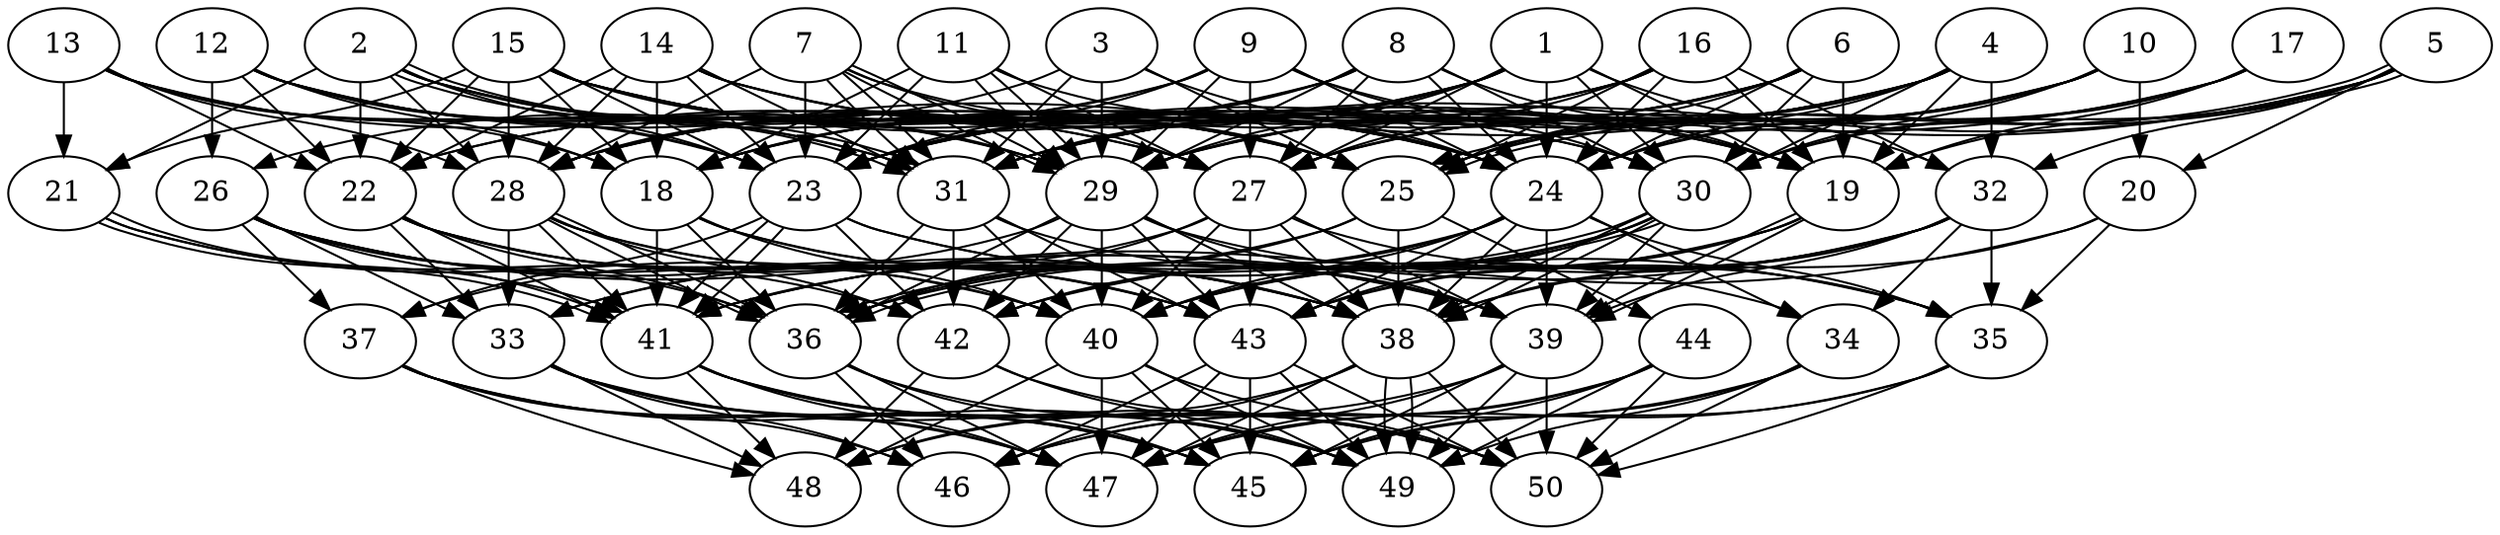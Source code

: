 // DAG automatically generated by daggen at Thu Oct  3 14:07:57 2019
// ./daggen --dot -n 50 --ccr 0.5 --fat 0.7 --regular 0.7 --density 0.9 --mindata 5242880 --maxdata 52428800 
digraph G {
  1 [size="90290176", alpha="0.07", expect_size="45145088"] 
  1 -> 18 [size ="45145088"]
  1 -> 19 [size ="45145088"]
  1 -> 22 [size ="45145088"]
  1 -> 24 [size ="45145088"]
  1 -> 27 [size ="45145088"]
  1 -> 28 [size ="45145088"]
  1 -> 29 [size ="45145088"]
  1 -> 30 [size ="45145088"]
  1 -> 31 [size ="45145088"]
  1 -> 32 [size ="45145088"]
  2 [size="15835136", alpha="0.01", expect_size="7917568"] 
  2 -> 21 [size ="7917568"]
  2 -> 22 [size ="7917568"]
  2 -> 23 [size ="7917568"]
  2 -> 24 [size ="7917568"]
  2 -> 25 [size ="7917568"]
  2 -> 28 [size ="7917568"]
  2 -> 29 [size ="7917568"]
  2 -> 31 [size ="7917568"]
  2 -> 31 [size ="7917568"]
  3 [size="93644800", alpha="0.12", expect_size="46822400"] 
  3 -> 24 [size ="46822400"]
  3 -> 25 [size ="46822400"]
  3 -> 28 [size ="46822400"]
  3 -> 29 [size ="46822400"]
  3 -> 31 [size ="46822400"]
  4 [size="12107776", alpha="0.16", expect_size="6053888"] 
  4 -> 19 [size ="6053888"]
  4 -> 23 [size ="6053888"]
  4 -> 24 [size ="6053888"]
  4 -> 25 [size ="6053888"]
  4 -> 27 [size ="6053888"]
  4 -> 28 [size ="6053888"]
  4 -> 29 [size ="6053888"]
  4 -> 30 [size ="6053888"]
  4 -> 31 [size ="6053888"]
  4 -> 32 [size ="6053888"]
  5 [size="27465728", alpha="0.19", expect_size="13732864"] 
  5 -> 19 [size ="13732864"]
  5 -> 20 [size ="13732864"]
  5 -> 25 [size ="13732864"]
  5 -> 25 [size ="13732864"]
  5 -> 29 [size ="13732864"]
  5 -> 30 [size ="13732864"]
  5 -> 31 [size ="13732864"]
  5 -> 32 [size ="13732864"]
  6 [size="60903424", alpha="0.12", expect_size="30451712"] 
  6 -> 18 [size ="30451712"]
  6 -> 19 [size ="30451712"]
  6 -> 23 [size ="30451712"]
  6 -> 24 [size ="30451712"]
  6 -> 25 [size ="30451712"]
  6 -> 29 [size ="30451712"]
  6 -> 30 [size ="30451712"]
  6 -> 31 [size ="30451712"]
  7 [size="31418368", alpha="0.20", expect_size="15709184"] 
  7 -> 23 [size ="15709184"]
  7 -> 25 [size ="15709184"]
  7 -> 27 [size ="15709184"]
  7 -> 28 [size ="15709184"]
  7 -> 29 [size ="15709184"]
  7 -> 29 [size ="15709184"]
  7 -> 31 [size ="15709184"]
  7 -> 31 [size ="15709184"]
  8 [size="64477184", alpha="0.17", expect_size="32238592"] 
  8 -> 18 [size ="32238592"]
  8 -> 19 [size ="32238592"]
  8 -> 22 [size ="32238592"]
  8 -> 23 [size ="32238592"]
  8 -> 24 [size ="32238592"]
  8 -> 27 [size ="32238592"]
  8 -> 29 [size ="32238592"]
  8 -> 30 [size ="32238592"]
  9 [size="95870976", alpha="0.18", expect_size="47935488"] 
  9 -> 19 [size ="47935488"]
  9 -> 23 [size ="47935488"]
  9 -> 24 [size ="47935488"]
  9 -> 26 [size ="47935488"]
  9 -> 27 [size ="47935488"]
  9 -> 28 [size ="47935488"]
  9 -> 29 [size ="47935488"]
  9 -> 30 [size ="47935488"]
  10 [size="72763392", alpha="0.01", expect_size="36381696"] 
  10 -> 20 [size ="36381696"]
  10 -> 23 [size ="36381696"]
  10 -> 24 [size ="36381696"]
  10 -> 25 [size ="36381696"]
  10 -> 27 [size ="36381696"]
  10 -> 29 [size ="36381696"]
  10 -> 30 [size ="36381696"]
  11 [size="87980032", alpha="0.18", expect_size="43990016"] 
  11 -> 18 [size ="43990016"]
  11 -> 23 [size ="43990016"]
  11 -> 24 [size ="43990016"]
  11 -> 27 [size ="43990016"]
  11 -> 29 [size ="43990016"]
  11 -> 29 [size ="43990016"]
  12 [size="28874752", alpha="0.04", expect_size="14437376"] 
  12 -> 18 [size ="14437376"]
  12 -> 22 [size ="14437376"]
  12 -> 23 [size ="14437376"]
  12 -> 25 [size ="14437376"]
  12 -> 26 [size ="14437376"]
  12 -> 27 [size ="14437376"]
  12 -> 29 [size ="14437376"]
  12 -> 31 [size ="14437376"]
  13 [size="35274752", alpha="0.17", expect_size="17637376"] 
  13 -> 18 [size ="17637376"]
  13 -> 21 [size ="17637376"]
  13 -> 22 [size ="17637376"]
  13 -> 23 [size ="17637376"]
  13 -> 27 [size ="17637376"]
  13 -> 28 [size ="17637376"]
  13 -> 31 [size ="17637376"]
  14 [size="92256256", alpha="0.08", expect_size="46128128"] 
  14 -> 18 [size ="46128128"]
  14 -> 19 [size ="46128128"]
  14 -> 22 [size ="46128128"]
  14 -> 23 [size ="46128128"]
  14 -> 24 [size ="46128128"]
  14 -> 28 [size ="46128128"]
  14 -> 30 [size ="46128128"]
  14 -> 31 [size ="46128128"]
  15 [size="71442432", alpha="0.07", expect_size="35721216"] 
  15 -> 18 [size ="35721216"]
  15 -> 19 [size ="35721216"]
  15 -> 21 [size ="35721216"]
  15 -> 22 [size ="35721216"]
  15 -> 23 [size ="35721216"]
  15 -> 24 [size ="35721216"]
  15 -> 25 [size ="35721216"]
  15 -> 28 [size ="35721216"]
  15 -> 29 [size ="35721216"]
  15 -> 30 [size ="35721216"]
  16 [size="65525760", alpha="0.07", expect_size="32762880"] 
  16 -> 18 [size ="32762880"]
  16 -> 19 [size ="32762880"]
  16 -> 23 [size ="32762880"]
  16 -> 24 [size ="32762880"]
  16 -> 25 [size ="32762880"]
  16 -> 27 [size ="32762880"]
  16 -> 28 [size ="32762880"]
  16 -> 32 [size ="32762880"]
  17 [size="26425344", alpha="0.13", expect_size="13212672"] 
  17 -> 19 [size ="13212672"]
  17 -> 24 [size ="13212672"]
  17 -> 27 [size ="13212672"]
  17 -> 30 [size ="13212672"]
  17 -> 31 [size ="13212672"]
  18 [size="25909248", alpha="0.17", expect_size="12954624"] 
  18 -> 36 [size ="12954624"]
  18 -> 38 [size ="12954624"]
  18 -> 39 [size ="12954624"]
  18 -> 40 [size ="12954624"]
  18 -> 41 [size ="12954624"]
  19 [size="12814336", alpha="0.05", expect_size="6407168"] 
  19 -> 36 [size ="6407168"]
  19 -> 39 [size ="6407168"]
  19 -> 39 [size ="6407168"]
  19 -> 40 [size ="6407168"]
  19 -> 43 [size ="6407168"]
  20 [size="95901696", alpha="0.04", expect_size="47950848"] 
  20 -> 35 [size ="47950848"]
  20 -> 38 [size ="47950848"]
  20 -> 41 [size ="47950848"]
  21 [size="101515264", alpha="0.00", expect_size="50757632"] 
  21 -> 40 [size ="50757632"]
  21 -> 41 [size ="50757632"]
  21 -> 41 [size ="50757632"]
  21 -> 42 [size ="50757632"]
  22 [size="90259456", alpha="0.17", expect_size="45129728"] 
  22 -> 33 [size ="45129728"]
  22 -> 36 [size ="45129728"]
  22 -> 38 [size ="45129728"]
  22 -> 40 [size ="45129728"]
  22 -> 41 [size ="45129728"]
  22 -> 43 [size ="45129728"]
  23 [size="15370240", alpha="0.12", expect_size="7685120"] 
  23 -> 34 [size ="7685120"]
  23 -> 35 [size ="7685120"]
  23 -> 37 [size ="7685120"]
  23 -> 41 [size ="7685120"]
  23 -> 41 [size ="7685120"]
  23 -> 42 [size ="7685120"]
  24 [size="97603584", alpha="0.07", expect_size="48801792"] 
  24 -> 34 [size ="48801792"]
  24 -> 35 [size ="48801792"]
  24 -> 38 [size ="48801792"]
  24 -> 39 [size ="48801792"]
  24 -> 40 [size ="48801792"]
  24 -> 41 [size ="48801792"]
  24 -> 42 [size ="48801792"]
  24 -> 43 [size ="48801792"]
  25 [size="42983424", alpha="0.06", expect_size="21491712"] 
  25 -> 33 [size ="21491712"]
  25 -> 36 [size ="21491712"]
  25 -> 38 [size ="21491712"]
  25 -> 44 [size ="21491712"]
  26 [size="74258432", alpha="0.15", expect_size="37129216"] 
  26 -> 33 [size ="37129216"]
  26 -> 36 [size ="37129216"]
  26 -> 37 [size ="37129216"]
  26 -> 38 [size ="37129216"]
  26 -> 39 [size ="37129216"]
  26 -> 41 [size ="37129216"]
  26 -> 43 [size ="37129216"]
  27 [size="11411456", alpha="0.09", expect_size="5705728"] 
  27 -> 33 [size ="5705728"]
  27 -> 35 [size ="5705728"]
  27 -> 36 [size ="5705728"]
  27 -> 38 [size ="5705728"]
  27 -> 39 [size ="5705728"]
  27 -> 40 [size ="5705728"]
  27 -> 43 [size ="5705728"]
  28 [size="72556544", alpha="0.15", expect_size="36278272"] 
  28 -> 33 [size ="36278272"]
  28 -> 36 [size ="36278272"]
  28 -> 36 [size ="36278272"]
  28 -> 38 [size ="36278272"]
  28 -> 41 [size ="36278272"]
  28 -> 42 [size ="36278272"]
  28 -> 43 [size ="36278272"]
  29 [size="57071616", alpha="0.18", expect_size="28535808"] 
  29 -> 35 [size ="28535808"]
  29 -> 36 [size ="28535808"]
  29 -> 37 [size ="28535808"]
  29 -> 38 [size ="28535808"]
  29 -> 39 [size ="28535808"]
  29 -> 40 [size ="28535808"]
  29 -> 42 [size ="28535808"]
  29 -> 43 [size ="28535808"]
  30 [size="81391616", alpha="0.15", expect_size="40695808"] 
  30 -> 36 [size ="40695808"]
  30 -> 36 [size ="40695808"]
  30 -> 38 [size ="40695808"]
  30 -> 38 [size ="40695808"]
  30 -> 39 [size ="40695808"]
  30 -> 40 [size ="40695808"]
  30 -> 42 [size ="40695808"]
  30 -> 43 [size ="40695808"]
  31 [size="101519360", alpha="0.08", expect_size="50759680"] 
  31 -> 36 [size ="50759680"]
  31 -> 39 [size ="50759680"]
  31 -> 40 [size ="50759680"]
  31 -> 42 [size ="50759680"]
  31 -> 43 [size ="50759680"]
  32 [size="102889472", alpha="0.05", expect_size="51444736"] 
  32 -> 34 [size ="51444736"]
  32 -> 35 [size ="51444736"]
  32 -> 38 [size ="51444736"]
  32 -> 39 [size ="51444736"]
  32 -> 40 [size ="51444736"]
  32 -> 41 [size ="51444736"]
  32 -> 42 [size ="51444736"]
  32 -> 43 [size ="51444736"]
  33 [size="90851328", alpha="0.07", expect_size="45425664"] 
  33 -> 45 [size ="45425664"]
  33 -> 46 [size ="45425664"]
  33 -> 47 [size ="45425664"]
  33 -> 48 [size ="45425664"]
  33 -> 50 [size ="45425664"]
  34 [size="54196224", alpha="0.06", expect_size="27098112"] 
  34 -> 45 [size ="27098112"]
  34 -> 46 [size ="27098112"]
  34 -> 49 [size ="27098112"]
  34 -> 50 [size ="27098112"]
  35 [size="88915968", alpha="0.19", expect_size="44457984"] 
  35 -> 45 [size ="44457984"]
  35 -> 47 [size ="44457984"]
  35 -> 50 [size ="44457984"]
  36 [size="23248896", alpha="0.03", expect_size="11624448"] 
  36 -> 45 [size ="11624448"]
  36 -> 46 [size ="11624448"]
  36 -> 47 [size ="11624448"]
  36 -> 49 [size ="11624448"]
  37 [size="96356352", alpha="0.10", expect_size="48178176"] 
  37 -> 45 [size ="48178176"]
  37 -> 46 [size ="48178176"]
  37 -> 47 [size ="48178176"]
  37 -> 48 [size ="48178176"]
  37 -> 49 [size ="48178176"]
  38 [size="46059520", alpha="0.01", expect_size="23029760"] 
  38 -> 46 [size ="23029760"]
  38 -> 47 [size ="23029760"]
  38 -> 48 [size ="23029760"]
  38 -> 49 [size ="23029760"]
  38 -> 49 [size ="23029760"]
  38 -> 50 [size ="23029760"]
  39 [size="20719616", alpha="0.12", expect_size="10359808"] 
  39 -> 45 [size ="10359808"]
  39 -> 47 [size ="10359808"]
  39 -> 48 [size ="10359808"]
  39 -> 49 [size ="10359808"]
  39 -> 50 [size ="10359808"]
  40 [size="11350016", alpha="0.01", expect_size="5675008"] 
  40 -> 45 [size ="5675008"]
  40 -> 47 [size ="5675008"]
  40 -> 48 [size ="5675008"]
  40 -> 49 [size ="5675008"]
  40 -> 50 [size ="5675008"]
  41 [size="80232448", alpha="0.10", expect_size="40116224"] 
  41 -> 45 [size ="40116224"]
  41 -> 47 [size ="40116224"]
  41 -> 48 [size ="40116224"]
  41 -> 49 [size ="40116224"]
  41 -> 50 [size ="40116224"]
  42 [size="21745664", alpha="0.15", expect_size="10872832"] 
  42 -> 48 [size ="10872832"]
  42 -> 49 [size ="10872832"]
  42 -> 50 [size ="10872832"]
  43 [size="43022336", alpha="0.02", expect_size="21511168"] 
  43 -> 45 [size ="21511168"]
  43 -> 46 [size ="21511168"]
  43 -> 47 [size ="21511168"]
  43 -> 49 [size ="21511168"]
  43 -> 50 [size ="21511168"]
  44 [size="74481664", alpha="0.07", expect_size="37240832"] 
  44 -> 45 [size ="37240832"]
  44 -> 46 [size ="37240832"]
  44 -> 47 [size ="37240832"]
  44 -> 49 [size ="37240832"]
  44 -> 50 [size ="37240832"]
  45 [size="103522304", alpha="0.19", expect_size="51761152"] 
  46 [size="96733184", alpha="0.04", expect_size="48366592"] 
  47 [size="14780416", alpha="0.10", expect_size="7390208"] 
  48 [size="62351360", alpha="0.09", expect_size="31175680"] 
  49 [size="66123776", alpha="0.17", expect_size="33061888"] 
  50 [size="28430336", alpha="0.01", expect_size="14215168"] 
}
